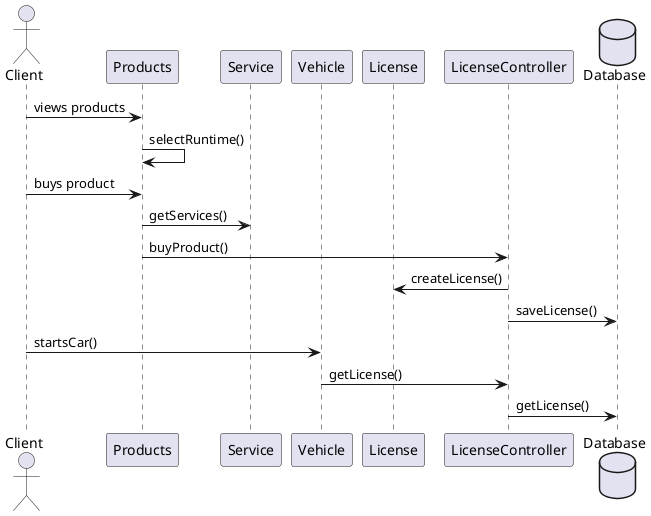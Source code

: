 @startuml
'https://plantuml.com/sequence-diagram

actor Client as c
participant Products as p
participant Service as s
participant Vehicle as v
participant License as l
participant LicenseController as lc
database Database as db

c->p: views products
p->p: selectRuntime()
c->p: buys product
p->s: getServices()
p->lc: buyProduct()
lc->l: createLicense()
lc->db: saveLicense()
c->v: startsCar()
v->lc:getLicense()
lc->db:getLicense()



@enduml